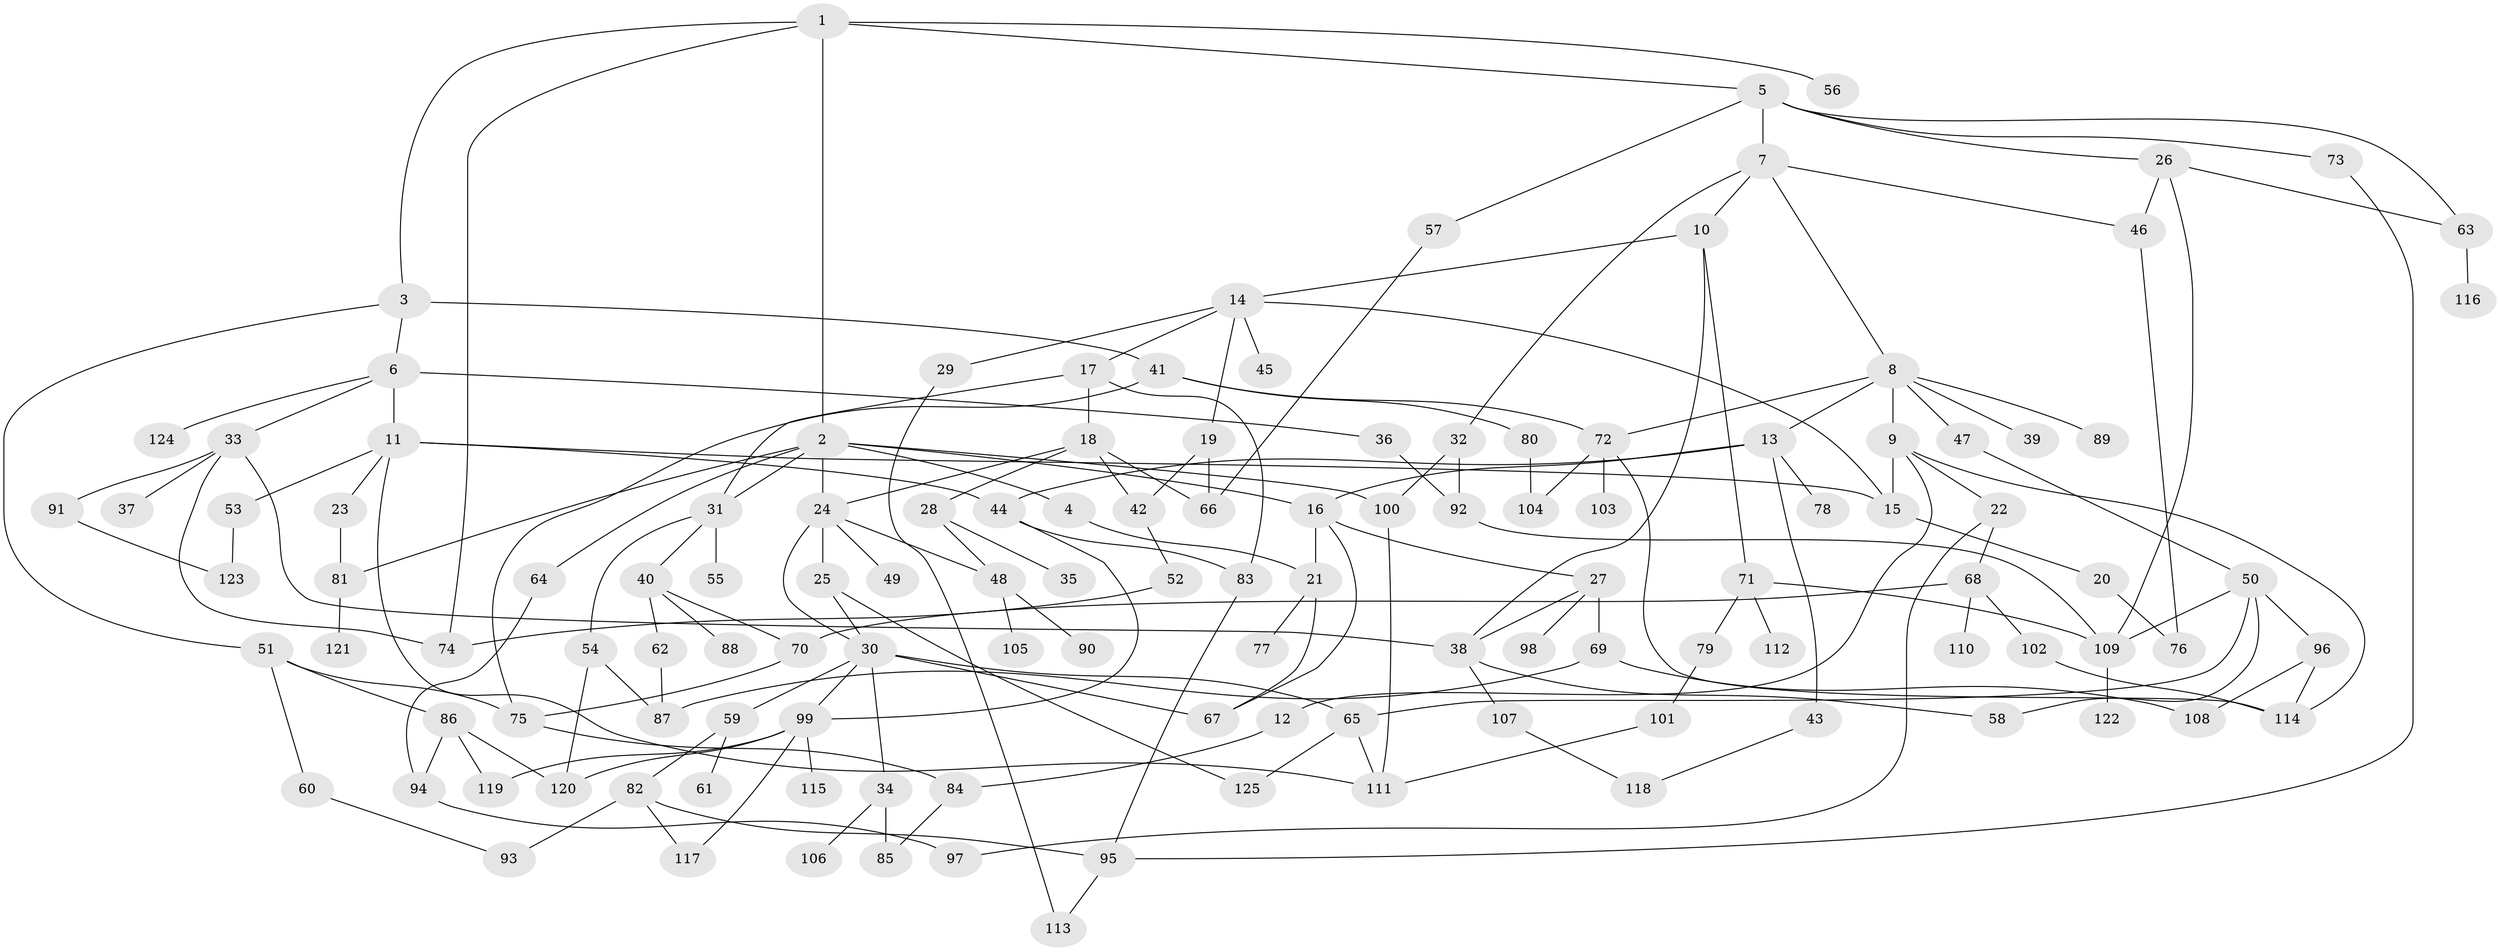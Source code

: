 // Generated by graph-tools (version 1.1) at 2025/10/02/27/25 16:10:53]
// undirected, 125 vertices, 184 edges
graph export_dot {
graph [start="1"]
  node [color=gray90,style=filled];
  1;
  2;
  3;
  4;
  5;
  6;
  7;
  8;
  9;
  10;
  11;
  12;
  13;
  14;
  15;
  16;
  17;
  18;
  19;
  20;
  21;
  22;
  23;
  24;
  25;
  26;
  27;
  28;
  29;
  30;
  31;
  32;
  33;
  34;
  35;
  36;
  37;
  38;
  39;
  40;
  41;
  42;
  43;
  44;
  45;
  46;
  47;
  48;
  49;
  50;
  51;
  52;
  53;
  54;
  55;
  56;
  57;
  58;
  59;
  60;
  61;
  62;
  63;
  64;
  65;
  66;
  67;
  68;
  69;
  70;
  71;
  72;
  73;
  74;
  75;
  76;
  77;
  78;
  79;
  80;
  81;
  82;
  83;
  84;
  85;
  86;
  87;
  88;
  89;
  90;
  91;
  92;
  93;
  94;
  95;
  96;
  97;
  98;
  99;
  100;
  101;
  102;
  103;
  104;
  105;
  106;
  107;
  108;
  109;
  110;
  111;
  112;
  113;
  114;
  115;
  116;
  117;
  118;
  119;
  120;
  121;
  122;
  123;
  124;
  125;
  1 -- 2;
  1 -- 3;
  1 -- 5;
  1 -- 56;
  1 -- 74;
  2 -- 4;
  2 -- 31;
  2 -- 64;
  2 -- 81;
  2 -- 16;
  2 -- 100;
  2 -- 24;
  3 -- 6;
  3 -- 41;
  3 -- 51;
  4 -- 21;
  5 -- 7;
  5 -- 26;
  5 -- 57;
  5 -- 63;
  5 -- 73;
  6 -- 11;
  6 -- 33;
  6 -- 36;
  6 -- 124;
  7 -- 8;
  7 -- 10;
  7 -- 32;
  7 -- 46;
  8 -- 9;
  8 -- 13;
  8 -- 39;
  8 -- 47;
  8 -- 72;
  8 -- 89;
  9 -- 12;
  9 -- 22;
  9 -- 15;
  9 -- 114;
  10 -- 14;
  10 -- 71;
  10 -- 38;
  11 -- 23;
  11 -- 44;
  11 -- 53;
  11 -- 111;
  11 -- 15;
  12 -- 84;
  13 -- 16;
  13 -- 43;
  13 -- 78;
  13 -- 44;
  14 -- 15;
  14 -- 17;
  14 -- 19;
  14 -- 29;
  14 -- 45;
  15 -- 20;
  16 -- 21;
  16 -- 27;
  16 -- 67;
  17 -- 18;
  17 -- 31;
  17 -- 83;
  18 -- 24;
  18 -- 28;
  18 -- 42;
  18 -- 66;
  19 -- 42;
  19 -- 66;
  20 -- 76;
  21 -- 77;
  21 -- 67;
  22 -- 68;
  22 -- 97;
  23 -- 81;
  24 -- 25;
  24 -- 49;
  24 -- 48;
  24 -- 30;
  25 -- 30;
  25 -- 125;
  26 -- 46;
  26 -- 109;
  26 -- 63;
  27 -- 69;
  27 -- 98;
  27 -- 38;
  28 -- 35;
  28 -- 48;
  29 -- 113;
  30 -- 34;
  30 -- 59;
  30 -- 67;
  30 -- 99;
  30 -- 65;
  31 -- 40;
  31 -- 54;
  31 -- 55;
  32 -- 92;
  32 -- 100;
  33 -- 37;
  33 -- 38;
  33 -- 91;
  33 -- 74;
  34 -- 106;
  34 -- 85;
  36 -- 92;
  38 -- 58;
  38 -- 107;
  40 -- 62;
  40 -- 70;
  40 -- 88;
  41 -- 80;
  41 -- 75;
  41 -- 72;
  42 -- 52;
  43 -- 118;
  44 -- 83;
  44 -- 99;
  46 -- 76;
  47 -- 50;
  48 -- 90;
  48 -- 105;
  50 -- 65;
  50 -- 96;
  50 -- 109;
  50 -- 58;
  51 -- 60;
  51 -- 86;
  51 -- 75;
  52 -- 74;
  53 -- 123;
  54 -- 87;
  54 -- 120;
  57 -- 66;
  59 -- 61;
  59 -- 82;
  60 -- 93;
  62 -- 87;
  63 -- 116;
  64 -- 94;
  65 -- 125;
  65 -- 111;
  68 -- 102;
  68 -- 110;
  68 -- 70;
  69 -- 108;
  69 -- 87;
  70 -- 75;
  71 -- 79;
  71 -- 109;
  71 -- 112;
  72 -- 103;
  72 -- 104;
  72 -- 114;
  73 -- 95;
  75 -- 84;
  79 -- 101;
  80 -- 104;
  81 -- 121;
  82 -- 117;
  82 -- 93;
  82 -- 95;
  83 -- 95;
  84 -- 85;
  86 -- 119;
  86 -- 94;
  86 -- 120;
  91 -- 123;
  92 -- 109;
  94 -- 97;
  95 -- 113;
  96 -- 108;
  96 -- 114;
  99 -- 115;
  99 -- 120;
  99 -- 117;
  99 -- 119;
  100 -- 111;
  101 -- 111;
  102 -- 114;
  107 -- 118;
  109 -- 122;
}
